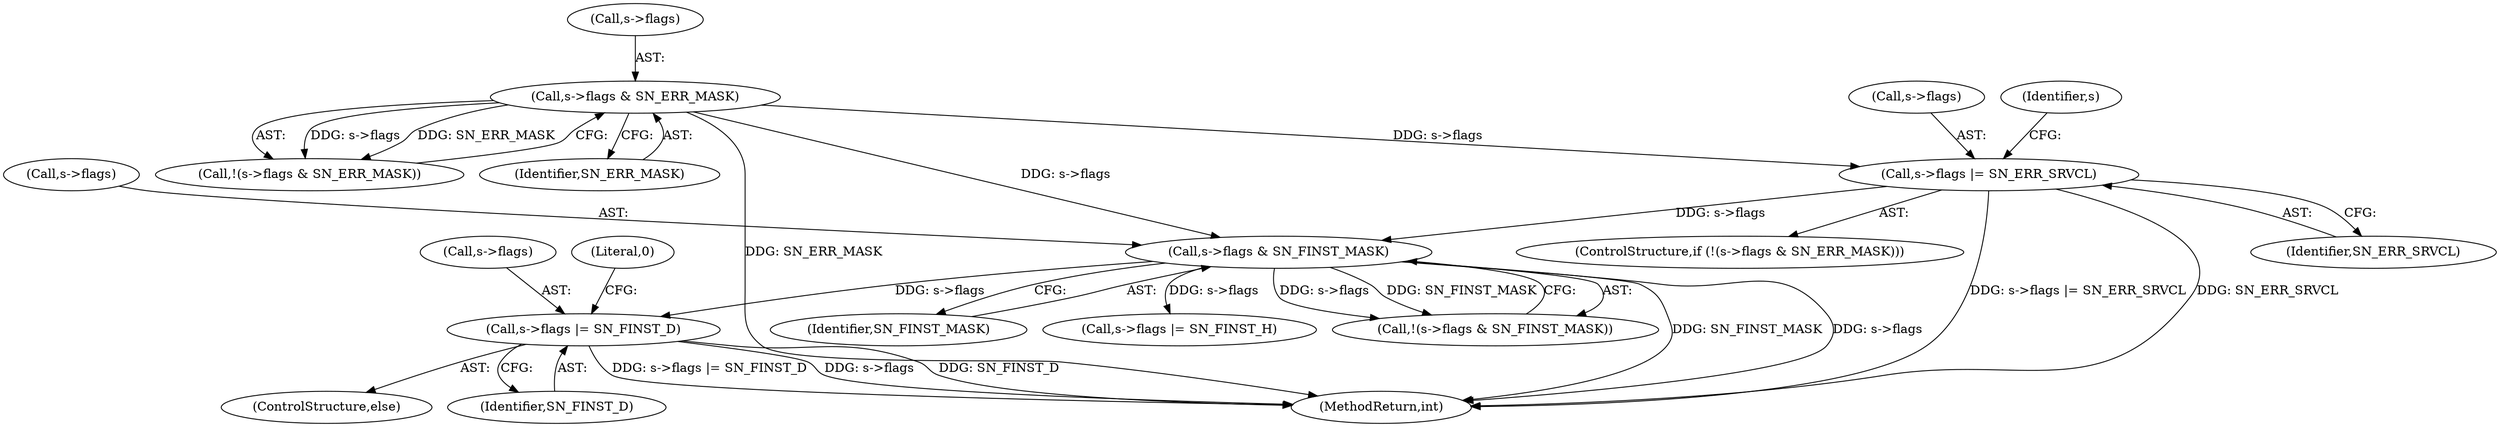 digraph "0_haproxy_b4d05093bc89f71377230228007e69a1434c1a0c_0@pointer" {
"1000999" [label="(Call,s->flags |= SN_FINST_D)"];
"1000979" [label="(Call,s->flags & SN_FINST_MASK)"];
"1000972" [label="(Call,s->flags |= SN_ERR_SRVCL)"];
"1000967" [label="(Call,s->flags & SN_ERR_MASK)"];
"1000979" [label="(Call,s->flags & SN_FINST_MASK)"];
"1001005" [label="(Literal,0)"];
"1000972" [label="(Call,s->flags |= SN_ERR_SRVCL)"];
"1001000" [label="(Call,s->flags)"];
"1000967" [label="(Call,s->flags & SN_ERR_MASK)"];
"1000973" [label="(Call,s->flags)"];
"1000968" [label="(Call,s->flags)"];
"1000998" [label="(ControlStructure,else)"];
"1000976" [label="(Identifier,SN_ERR_SRVCL)"];
"1000981" [label="(Identifier,s)"];
"1000980" [label="(Call,s->flags)"];
"1000965" [label="(ControlStructure,if (!(s->flags & SN_ERR_MASK)))"];
"1000999" [label="(Call,s->flags |= SN_FINST_D)"];
"1000966" [label="(Call,!(s->flags & SN_ERR_MASK))"];
"1000993" [label="(Call,s->flags |= SN_FINST_H)"];
"1000983" [label="(Identifier,SN_FINST_MASK)"];
"1000978" [label="(Call,!(s->flags & SN_FINST_MASK))"];
"1000971" [label="(Identifier,SN_ERR_MASK)"];
"1001006" [label="(MethodReturn,int)"];
"1001003" [label="(Identifier,SN_FINST_D)"];
"1000999" -> "1000998"  [label="AST: "];
"1000999" -> "1001003"  [label="CFG: "];
"1001000" -> "1000999"  [label="AST: "];
"1001003" -> "1000999"  [label="AST: "];
"1001005" -> "1000999"  [label="CFG: "];
"1000999" -> "1001006"  [label="DDG: SN_FINST_D"];
"1000999" -> "1001006"  [label="DDG: s->flags |= SN_FINST_D"];
"1000999" -> "1001006"  [label="DDG: s->flags"];
"1000979" -> "1000999"  [label="DDG: s->flags"];
"1000979" -> "1000978"  [label="AST: "];
"1000979" -> "1000983"  [label="CFG: "];
"1000980" -> "1000979"  [label="AST: "];
"1000983" -> "1000979"  [label="AST: "];
"1000978" -> "1000979"  [label="CFG: "];
"1000979" -> "1001006"  [label="DDG: SN_FINST_MASK"];
"1000979" -> "1001006"  [label="DDG: s->flags"];
"1000979" -> "1000978"  [label="DDG: s->flags"];
"1000979" -> "1000978"  [label="DDG: SN_FINST_MASK"];
"1000972" -> "1000979"  [label="DDG: s->flags"];
"1000967" -> "1000979"  [label="DDG: s->flags"];
"1000979" -> "1000993"  [label="DDG: s->flags"];
"1000972" -> "1000965"  [label="AST: "];
"1000972" -> "1000976"  [label="CFG: "];
"1000973" -> "1000972"  [label="AST: "];
"1000976" -> "1000972"  [label="AST: "];
"1000981" -> "1000972"  [label="CFG: "];
"1000972" -> "1001006"  [label="DDG: s->flags |= SN_ERR_SRVCL"];
"1000972" -> "1001006"  [label="DDG: SN_ERR_SRVCL"];
"1000967" -> "1000972"  [label="DDG: s->flags"];
"1000967" -> "1000966"  [label="AST: "];
"1000967" -> "1000971"  [label="CFG: "];
"1000968" -> "1000967"  [label="AST: "];
"1000971" -> "1000967"  [label="AST: "];
"1000966" -> "1000967"  [label="CFG: "];
"1000967" -> "1001006"  [label="DDG: SN_ERR_MASK"];
"1000967" -> "1000966"  [label="DDG: s->flags"];
"1000967" -> "1000966"  [label="DDG: SN_ERR_MASK"];
}
